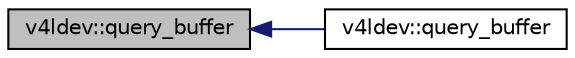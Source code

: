 digraph "v4ldev::query_buffer"
{
 // INTERACTIVE_SVG=YES
  edge [fontname="Helvetica",fontsize="10",labelfontname="Helvetica",labelfontsize="10"];
  node [fontname="Helvetica",fontsize="10",shape=record];
  rankdir="LR";
  Node61 [label="v4ldev::query_buffer",height=0.2,width=0.4,color="black", fillcolor="grey75", style="filled", fontcolor="black"];
  Node61 -> Node62 [dir="back",color="midnightblue",fontsize="10",style="solid",fontname="Helvetica"];
  Node62 [label="v4ldev::query_buffer",height=0.2,width=0.4,color="black", fillcolor="white", style="filled",URL="$classv4ldev.html#ab5b21c7fd5893d82039fd25c6450532c"];
}
